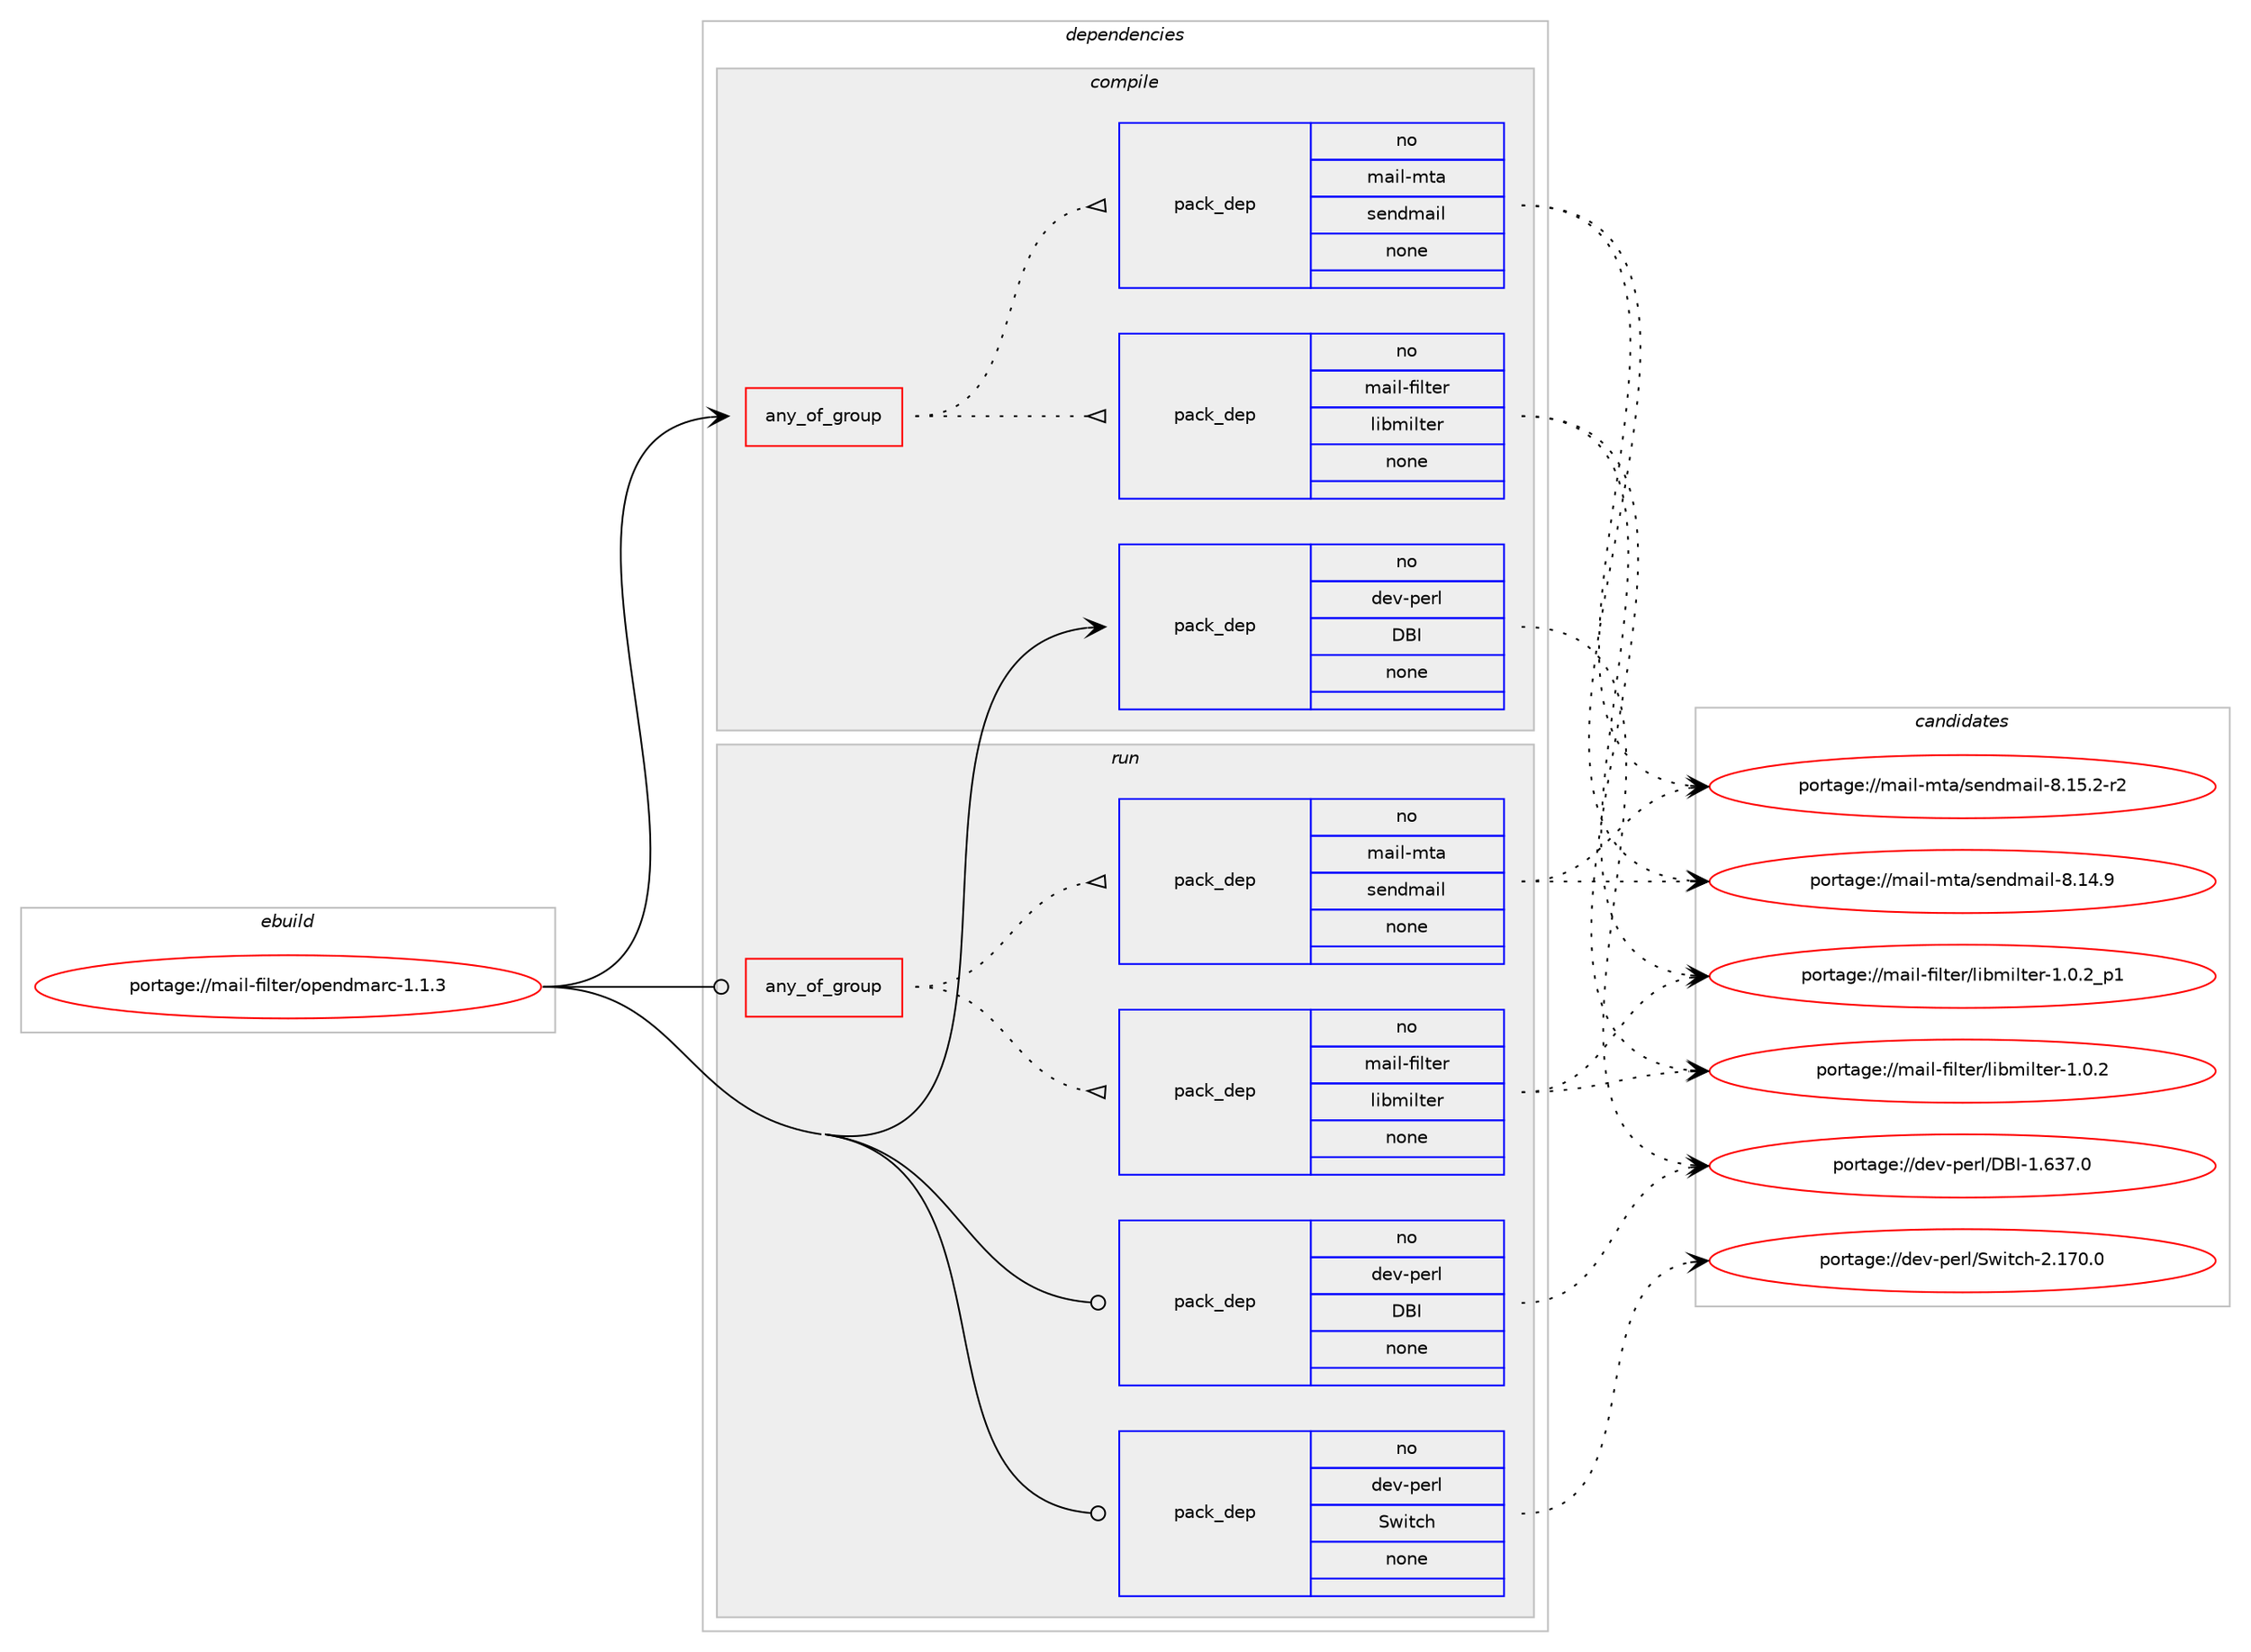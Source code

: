 digraph prolog {

# *************
# Graph options
# *************

newrank=true;
concentrate=true;
compound=true;
graph [rankdir=LR,fontname=Helvetica,fontsize=10,ranksep=1.5];#, ranksep=2.5, nodesep=0.2];
edge  [arrowhead=vee];
node  [fontname=Helvetica,fontsize=10];

# **********
# The ebuild
# **********

subgraph cluster_leftcol {
color=gray;
label=<<i>ebuild</i>>;
id [label="portage://mail-filter/opendmarc-1.1.3", color=red, width=4, href="../mail-filter/opendmarc-1.1.3.svg"];
}

# ****************
# The dependencies
# ****************

subgraph cluster_midcol {
color=gray;
label=<<i>dependencies</i>>;
subgraph cluster_compile {
fillcolor="#eeeeee";
style=filled;
label=<<i>compile</i>>;
subgraph any3393 {
dependency233604 [label=<<TABLE BORDER="0" CELLBORDER="1" CELLSPACING="0" CELLPADDING="4"><TR><TD CELLPADDING="10">any_of_group</TD></TR></TABLE>>, shape=none, color=red];subgraph pack176644 {
dependency233605 [label=<<TABLE BORDER="0" CELLBORDER="1" CELLSPACING="0" CELLPADDING="4" WIDTH="220"><TR><TD ROWSPAN="6" CELLPADDING="30">pack_dep</TD></TR><TR><TD WIDTH="110">no</TD></TR><TR><TD>mail-filter</TD></TR><TR><TD>libmilter</TD></TR><TR><TD>none</TD></TR><TR><TD></TD></TR></TABLE>>, shape=none, color=blue];
}
dependency233604:e -> dependency233605:w [weight=20,style="dotted",arrowhead="oinv"];
subgraph pack176645 {
dependency233606 [label=<<TABLE BORDER="0" CELLBORDER="1" CELLSPACING="0" CELLPADDING="4" WIDTH="220"><TR><TD ROWSPAN="6" CELLPADDING="30">pack_dep</TD></TR><TR><TD WIDTH="110">no</TD></TR><TR><TD>mail-mta</TD></TR><TR><TD>sendmail</TD></TR><TR><TD>none</TD></TR><TR><TD></TD></TR></TABLE>>, shape=none, color=blue];
}
dependency233604:e -> dependency233606:w [weight=20,style="dotted",arrowhead="oinv"];
}
id:e -> dependency233604:w [weight=20,style="solid",arrowhead="vee"];
subgraph pack176646 {
dependency233607 [label=<<TABLE BORDER="0" CELLBORDER="1" CELLSPACING="0" CELLPADDING="4" WIDTH="220"><TR><TD ROWSPAN="6" CELLPADDING="30">pack_dep</TD></TR><TR><TD WIDTH="110">no</TD></TR><TR><TD>dev-perl</TD></TR><TR><TD>DBI</TD></TR><TR><TD>none</TD></TR><TR><TD></TD></TR></TABLE>>, shape=none, color=blue];
}
id:e -> dependency233607:w [weight=20,style="solid",arrowhead="vee"];
}
subgraph cluster_compileandrun {
fillcolor="#eeeeee";
style=filled;
label=<<i>compile and run</i>>;
}
subgraph cluster_run {
fillcolor="#eeeeee";
style=filled;
label=<<i>run</i>>;
subgraph any3394 {
dependency233608 [label=<<TABLE BORDER="0" CELLBORDER="1" CELLSPACING="0" CELLPADDING="4"><TR><TD CELLPADDING="10">any_of_group</TD></TR></TABLE>>, shape=none, color=red];subgraph pack176647 {
dependency233609 [label=<<TABLE BORDER="0" CELLBORDER="1" CELLSPACING="0" CELLPADDING="4" WIDTH="220"><TR><TD ROWSPAN="6" CELLPADDING="30">pack_dep</TD></TR><TR><TD WIDTH="110">no</TD></TR><TR><TD>mail-filter</TD></TR><TR><TD>libmilter</TD></TR><TR><TD>none</TD></TR><TR><TD></TD></TR></TABLE>>, shape=none, color=blue];
}
dependency233608:e -> dependency233609:w [weight=20,style="dotted",arrowhead="oinv"];
subgraph pack176648 {
dependency233610 [label=<<TABLE BORDER="0" CELLBORDER="1" CELLSPACING="0" CELLPADDING="4" WIDTH="220"><TR><TD ROWSPAN="6" CELLPADDING="30">pack_dep</TD></TR><TR><TD WIDTH="110">no</TD></TR><TR><TD>mail-mta</TD></TR><TR><TD>sendmail</TD></TR><TR><TD>none</TD></TR><TR><TD></TD></TR></TABLE>>, shape=none, color=blue];
}
dependency233608:e -> dependency233610:w [weight=20,style="dotted",arrowhead="oinv"];
}
id:e -> dependency233608:w [weight=20,style="solid",arrowhead="odot"];
subgraph pack176649 {
dependency233611 [label=<<TABLE BORDER="0" CELLBORDER="1" CELLSPACING="0" CELLPADDING="4" WIDTH="220"><TR><TD ROWSPAN="6" CELLPADDING="30">pack_dep</TD></TR><TR><TD WIDTH="110">no</TD></TR><TR><TD>dev-perl</TD></TR><TR><TD>DBI</TD></TR><TR><TD>none</TD></TR><TR><TD></TD></TR></TABLE>>, shape=none, color=blue];
}
id:e -> dependency233611:w [weight=20,style="solid",arrowhead="odot"];
subgraph pack176650 {
dependency233612 [label=<<TABLE BORDER="0" CELLBORDER="1" CELLSPACING="0" CELLPADDING="4" WIDTH="220"><TR><TD ROWSPAN="6" CELLPADDING="30">pack_dep</TD></TR><TR><TD WIDTH="110">no</TD></TR><TR><TD>dev-perl</TD></TR><TR><TD>Switch</TD></TR><TR><TD>none</TD></TR><TR><TD></TD></TR></TABLE>>, shape=none, color=blue];
}
id:e -> dependency233612:w [weight=20,style="solid",arrowhead="odot"];
}
}

# **************
# The candidates
# **************

subgraph cluster_choices {
rank=same;
color=gray;
label=<<i>candidates</i>>;

subgraph choice176644 {
color=black;
nodesep=1;
choice109971051084510210510811610111447108105981091051081161011144549464846509511249 [label="portage://mail-filter/libmilter-1.0.2_p1", color=red, width=4,href="../mail-filter/libmilter-1.0.2_p1.svg"];
choice10997105108451021051081161011144710810598109105108116101114454946484650 [label="portage://mail-filter/libmilter-1.0.2", color=red, width=4,href="../mail-filter/libmilter-1.0.2.svg"];
dependency233605:e -> choice109971051084510210510811610111447108105981091051081161011144549464846509511249:w [style=dotted,weight="100"];
dependency233605:e -> choice10997105108451021051081161011144710810598109105108116101114454946484650:w [style=dotted,weight="100"];
}
subgraph choice176645 {
color=black;
nodesep=1;
choice1099710510845109116974711510111010010997105108455646495346504511450 [label="portage://mail-mta/sendmail-8.15.2-r2", color=red, width=4,href="../mail-mta/sendmail-8.15.2-r2.svg"];
choice109971051084510911697471151011101001099710510845564649524657 [label="portage://mail-mta/sendmail-8.14.9", color=red, width=4,href="../mail-mta/sendmail-8.14.9.svg"];
dependency233606:e -> choice1099710510845109116974711510111010010997105108455646495346504511450:w [style=dotted,weight="100"];
dependency233606:e -> choice109971051084510911697471151011101001099710510845564649524657:w [style=dotted,weight="100"];
}
subgraph choice176646 {
color=black;
nodesep=1;
choice10010111845112101114108476866734549465451554648 [label="portage://dev-perl/DBI-1.637.0", color=red, width=4,href="../dev-perl/DBI-1.637.0.svg"];
dependency233607:e -> choice10010111845112101114108476866734549465451554648:w [style=dotted,weight="100"];
}
subgraph choice176647 {
color=black;
nodesep=1;
choice109971051084510210510811610111447108105981091051081161011144549464846509511249 [label="portage://mail-filter/libmilter-1.0.2_p1", color=red, width=4,href="../mail-filter/libmilter-1.0.2_p1.svg"];
choice10997105108451021051081161011144710810598109105108116101114454946484650 [label="portage://mail-filter/libmilter-1.0.2", color=red, width=4,href="../mail-filter/libmilter-1.0.2.svg"];
dependency233609:e -> choice109971051084510210510811610111447108105981091051081161011144549464846509511249:w [style=dotted,weight="100"];
dependency233609:e -> choice10997105108451021051081161011144710810598109105108116101114454946484650:w [style=dotted,weight="100"];
}
subgraph choice176648 {
color=black;
nodesep=1;
choice1099710510845109116974711510111010010997105108455646495346504511450 [label="portage://mail-mta/sendmail-8.15.2-r2", color=red, width=4,href="../mail-mta/sendmail-8.15.2-r2.svg"];
choice109971051084510911697471151011101001099710510845564649524657 [label="portage://mail-mta/sendmail-8.14.9", color=red, width=4,href="../mail-mta/sendmail-8.14.9.svg"];
dependency233610:e -> choice1099710510845109116974711510111010010997105108455646495346504511450:w [style=dotted,weight="100"];
dependency233610:e -> choice109971051084510911697471151011101001099710510845564649524657:w [style=dotted,weight="100"];
}
subgraph choice176649 {
color=black;
nodesep=1;
choice10010111845112101114108476866734549465451554648 [label="portage://dev-perl/DBI-1.637.0", color=red, width=4,href="../dev-perl/DBI-1.637.0.svg"];
dependency233611:e -> choice10010111845112101114108476866734549465451554648:w [style=dotted,weight="100"];
}
subgraph choice176650 {
color=black;
nodesep=1;
choice100101118451121011141084783119105116991044550464955484648 [label="portage://dev-perl/Switch-2.170.0", color=red, width=4,href="../dev-perl/Switch-2.170.0.svg"];
dependency233612:e -> choice100101118451121011141084783119105116991044550464955484648:w [style=dotted,weight="100"];
}
}

}
